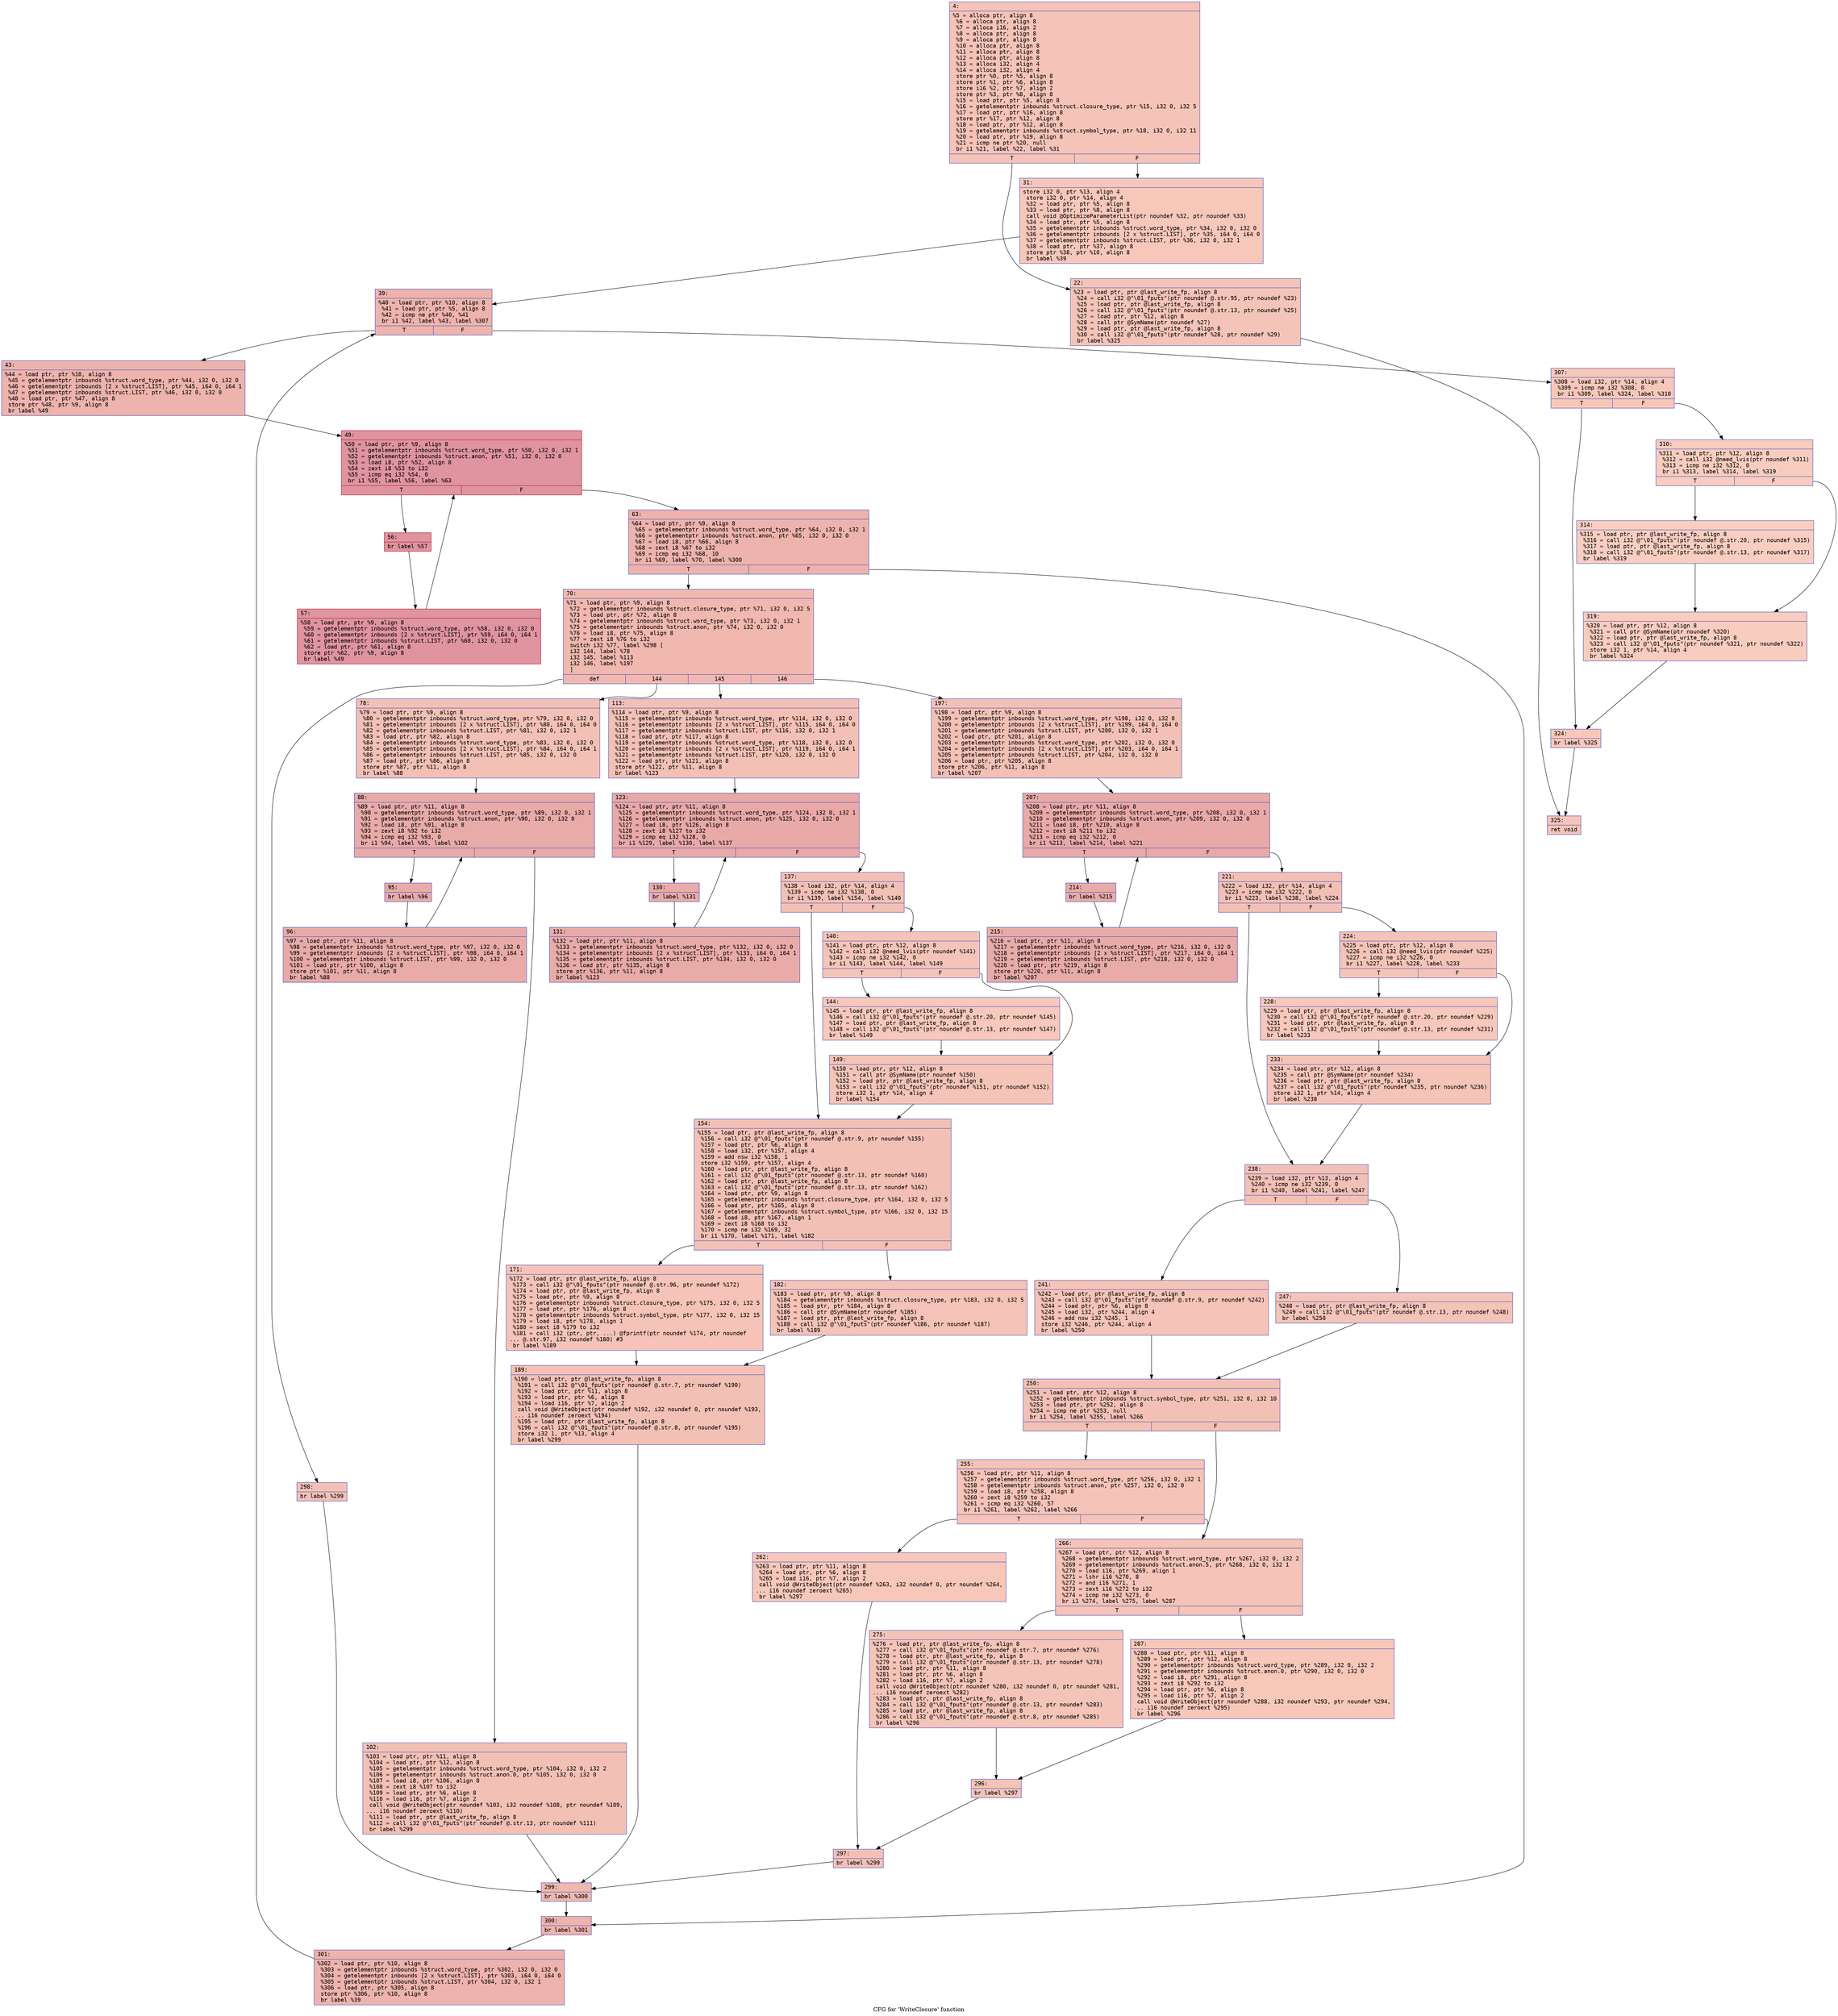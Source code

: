 digraph "CFG for 'WriteClosure' function" {
	label="CFG for 'WriteClosure' function";

	Node0x60000318ad00 [shape=record,color="#3d50c3ff", style=filled, fillcolor="#e8765c70" fontname="Courier",label="{4:\l|  %5 = alloca ptr, align 8\l  %6 = alloca ptr, align 8\l  %7 = alloca i16, align 2\l  %8 = alloca ptr, align 8\l  %9 = alloca ptr, align 8\l  %10 = alloca ptr, align 8\l  %11 = alloca ptr, align 8\l  %12 = alloca ptr, align 8\l  %13 = alloca i32, align 4\l  %14 = alloca i32, align 4\l  store ptr %0, ptr %5, align 8\l  store ptr %1, ptr %6, align 8\l  store i16 %2, ptr %7, align 2\l  store ptr %3, ptr %8, align 8\l  %15 = load ptr, ptr %5, align 8\l  %16 = getelementptr inbounds %struct.closure_type, ptr %15, i32 0, i32 5\l  %17 = load ptr, ptr %16, align 8\l  store ptr %17, ptr %12, align 8\l  %18 = load ptr, ptr %12, align 8\l  %19 = getelementptr inbounds %struct.symbol_type, ptr %18, i32 0, i32 11\l  %20 = load ptr, ptr %19, align 8\l  %21 = icmp ne ptr %20, null\l  br i1 %21, label %22, label %31\l|{<s0>T|<s1>F}}"];
	Node0x60000318ad00:s0 -> Node0x60000318ad50[tooltip="4 -> 22\nProbability 62.50%" ];
	Node0x60000318ad00:s1 -> Node0x60000318ada0[tooltip="4 -> 31\nProbability 37.50%" ];
	Node0x60000318ad50 [shape=record,color="#3d50c3ff", style=filled, fillcolor="#e97a5f70" fontname="Courier",label="{22:\l|  %23 = load ptr, ptr @last_write_fp, align 8\l  %24 = call i32 @\"\\01_fputs\"(ptr noundef @.str.95, ptr noundef %23)\l  %25 = load ptr, ptr @last_write_fp, align 8\l  %26 = call i32 @\"\\01_fputs\"(ptr noundef @.str.13, ptr noundef %25)\l  %27 = load ptr, ptr %12, align 8\l  %28 = call ptr @SymName(ptr noundef %27)\l  %29 = load ptr, ptr @last_write_fp, align 8\l  %30 = call i32 @\"\\01_fputs\"(ptr noundef %28, ptr noundef %29)\l  br label %325\l}"];
	Node0x60000318ad50 -> Node0x60000318be30[tooltip="22 -> 325\nProbability 100.00%" ];
	Node0x60000318ada0 [shape=record,color="#3d50c3ff", style=filled, fillcolor="#ec7f6370" fontname="Courier",label="{31:\l|  store i32 0, ptr %13, align 4\l  store i32 0, ptr %14, align 4\l  %32 = load ptr, ptr %5, align 8\l  %33 = load ptr, ptr %8, align 8\l  call void @OptimizeParameterList(ptr noundef %32, ptr noundef %33)\l  %34 = load ptr, ptr %5, align 8\l  %35 = getelementptr inbounds %struct.word_type, ptr %34, i32 0, i32 0\l  %36 = getelementptr inbounds [2 x %struct.LIST], ptr %35, i64 0, i64 0\l  %37 = getelementptr inbounds %struct.LIST, ptr %36, i32 0, i32 1\l  %38 = load ptr, ptr %37, align 8\l  store ptr %38, ptr %10, align 8\l  br label %39\l}"];
	Node0x60000318ada0 -> Node0x60000318adf0[tooltip="31 -> 39\nProbability 100.00%" ];
	Node0x60000318adf0 [shape=record,color="#3d50c3ff", style=filled, fillcolor="#d6524470" fontname="Courier",label="{39:\l|  %40 = load ptr, ptr %10, align 8\l  %41 = load ptr, ptr %5, align 8\l  %42 = icmp ne ptr %40, %41\l  br i1 %42, label %43, label %307\l|{<s0>T|<s1>F}}"];
	Node0x60000318adf0:s0 -> Node0x60000318ae40[tooltip="39 -> 43\nProbability 96.88%" ];
	Node0x60000318adf0:s1 -> Node0x60000318bca0[tooltip="39 -> 307\nProbability 3.12%" ];
	Node0x60000318ae40 [shape=record,color="#3d50c3ff", style=filled, fillcolor="#d6524470" fontname="Courier",label="{43:\l|  %44 = load ptr, ptr %10, align 8\l  %45 = getelementptr inbounds %struct.word_type, ptr %44, i32 0, i32 0\l  %46 = getelementptr inbounds [2 x %struct.LIST], ptr %45, i64 0, i64 1\l  %47 = getelementptr inbounds %struct.LIST, ptr %46, i32 0, i32 0\l  %48 = load ptr, ptr %47, align 8\l  store ptr %48, ptr %9, align 8\l  br label %49\l}"];
	Node0x60000318ae40 -> Node0x60000318ae90[tooltip="43 -> 49\nProbability 100.00%" ];
	Node0x60000318ae90 [shape=record,color="#b70d28ff", style=filled, fillcolor="#b70d2870" fontname="Courier",label="{49:\l|  %50 = load ptr, ptr %9, align 8\l  %51 = getelementptr inbounds %struct.word_type, ptr %50, i32 0, i32 1\l  %52 = getelementptr inbounds %struct.anon, ptr %51, i32 0, i32 0\l  %53 = load i8, ptr %52, align 8\l  %54 = zext i8 %53 to i32\l  %55 = icmp eq i32 %54, 0\l  br i1 %55, label %56, label %63\l|{<s0>T|<s1>F}}"];
	Node0x60000318ae90:s0 -> Node0x60000318aee0[tooltip="49 -> 56\nProbability 96.88%" ];
	Node0x60000318ae90:s1 -> Node0x60000318af80[tooltip="49 -> 63\nProbability 3.12%" ];
	Node0x60000318aee0 [shape=record,color="#b70d28ff", style=filled, fillcolor="#b70d2870" fontname="Courier",label="{56:\l|  br label %57\l}"];
	Node0x60000318aee0 -> Node0x60000318af30[tooltip="56 -> 57\nProbability 100.00%" ];
	Node0x60000318af30 [shape=record,color="#b70d28ff", style=filled, fillcolor="#b70d2870" fontname="Courier",label="{57:\l|  %58 = load ptr, ptr %9, align 8\l  %59 = getelementptr inbounds %struct.word_type, ptr %58, i32 0, i32 0\l  %60 = getelementptr inbounds [2 x %struct.LIST], ptr %59, i64 0, i64 1\l  %61 = getelementptr inbounds %struct.LIST, ptr %60, i32 0, i32 0\l  %62 = load ptr, ptr %61, align 8\l  store ptr %62, ptr %9, align 8\l  br label %49\l}"];
	Node0x60000318af30 -> Node0x60000318ae90[tooltip="57 -> 49\nProbability 100.00%" ];
	Node0x60000318af80 [shape=record,color="#3d50c3ff", style=filled, fillcolor="#d6524470" fontname="Courier",label="{63:\l|  %64 = load ptr, ptr %9, align 8\l  %65 = getelementptr inbounds %struct.word_type, ptr %64, i32 0, i32 1\l  %66 = getelementptr inbounds %struct.anon, ptr %65, i32 0, i32 0\l  %67 = load i8, ptr %66, align 8\l  %68 = zext i8 %67 to i32\l  %69 = icmp eq i32 %68, 10\l  br i1 %69, label %70, label %300\l|{<s0>T|<s1>F}}"];
	Node0x60000318af80:s0 -> Node0x60000318afd0[tooltip="63 -> 70\nProbability 50.00%" ];
	Node0x60000318af80:s1 -> Node0x60000318bc00[tooltip="63 -> 300\nProbability 50.00%" ];
	Node0x60000318afd0 [shape=record,color="#3d50c3ff", style=filled, fillcolor="#dc5d4a70" fontname="Courier",label="{70:\l|  %71 = load ptr, ptr %9, align 8\l  %72 = getelementptr inbounds %struct.closure_type, ptr %71, i32 0, i32 5\l  %73 = load ptr, ptr %72, align 8\l  %74 = getelementptr inbounds %struct.word_type, ptr %73, i32 0, i32 1\l  %75 = getelementptr inbounds %struct.anon, ptr %74, i32 0, i32 0\l  %76 = load i8, ptr %75, align 8\l  %77 = zext i8 %76 to i32\l  switch i32 %77, label %298 [\l    i32 144, label %78\l    i32 145, label %113\l    i32 146, label %197\l  ]\l|{<s0>def|<s1>144|<s2>145|<s3>146}}"];
	Node0x60000318afd0:s0 -> Node0x60000318bb60[tooltip="70 -> 298\nProbability 25.00%" ];
	Node0x60000318afd0:s1 -> Node0x60000318b020[tooltip="70 -> 78\nProbability 25.00%" ];
	Node0x60000318afd0:s2 -> Node0x60000318b1b0[tooltip="70 -> 113\nProbability 25.00%" ];
	Node0x60000318afd0:s3 -> Node0x60000318b570[tooltip="70 -> 197\nProbability 25.00%" ];
	Node0x60000318b020 [shape=record,color="#3d50c3ff", style=filled, fillcolor="#e5705870" fontname="Courier",label="{78:\l|  %79 = load ptr, ptr %9, align 8\l  %80 = getelementptr inbounds %struct.word_type, ptr %79, i32 0, i32 0\l  %81 = getelementptr inbounds [2 x %struct.LIST], ptr %80, i64 0, i64 0\l  %82 = getelementptr inbounds %struct.LIST, ptr %81, i32 0, i32 1\l  %83 = load ptr, ptr %82, align 8\l  %84 = getelementptr inbounds %struct.word_type, ptr %83, i32 0, i32 0\l  %85 = getelementptr inbounds [2 x %struct.LIST], ptr %84, i64 0, i64 1\l  %86 = getelementptr inbounds %struct.LIST, ptr %85, i32 0, i32 0\l  %87 = load ptr, ptr %86, align 8\l  store ptr %87, ptr %11, align 8\l  br label %88\l}"];
	Node0x60000318b020 -> Node0x60000318b070[tooltip="78 -> 88\nProbability 100.00%" ];
	Node0x60000318b070 [shape=record,color="#3d50c3ff", style=filled, fillcolor="#cc403a70" fontname="Courier",label="{88:\l|  %89 = load ptr, ptr %11, align 8\l  %90 = getelementptr inbounds %struct.word_type, ptr %89, i32 0, i32 1\l  %91 = getelementptr inbounds %struct.anon, ptr %90, i32 0, i32 0\l  %92 = load i8, ptr %91, align 8\l  %93 = zext i8 %92 to i32\l  %94 = icmp eq i32 %93, 0\l  br i1 %94, label %95, label %102\l|{<s0>T|<s1>F}}"];
	Node0x60000318b070:s0 -> Node0x60000318b0c0[tooltip="88 -> 95\nProbability 96.88%" ];
	Node0x60000318b070:s1 -> Node0x60000318b160[tooltip="88 -> 102\nProbability 3.12%" ];
	Node0x60000318b0c0 [shape=record,color="#3d50c3ff", style=filled, fillcolor="#cc403a70" fontname="Courier",label="{95:\l|  br label %96\l}"];
	Node0x60000318b0c0 -> Node0x60000318b110[tooltip="95 -> 96\nProbability 100.00%" ];
	Node0x60000318b110 [shape=record,color="#3d50c3ff", style=filled, fillcolor="#cc403a70" fontname="Courier",label="{96:\l|  %97 = load ptr, ptr %11, align 8\l  %98 = getelementptr inbounds %struct.word_type, ptr %97, i32 0, i32 0\l  %99 = getelementptr inbounds [2 x %struct.LIST], ptr %98, i64 0, i64 1\l  %100 = getelementptr inbounds %struct.LIST, ptr %99, i32 0, i32 0\l  %101 = load ptr, ptr %100, align 8\l  store ptr %101, ptr %11, align 8\l  br label %88\l}"];
	Node0x60000318b110 -> Node0x60000318b070[tooltip="96 -> 88\nProbability 100.00%" ];
	Node0x60000318b160 [shape=record,color="#3d50c3ff", style=filled, fillcolor="#e5705870" fontname="Courier",label="{102:\l|  %103 = load ptr, ptr %11, align 8\l  %104 = load ptr, ptr %12, align 8\l  %105 = getelementptr inbounds %struct.word_type, ptr %104, i32 0, i32 2\l  %106 = getelementptr inbounds %struct.anon.0, ptr %105, i32 0, i32 0\l  %107 = load i8, ptr %106, align 8\l  %108 = zext i8 %107 to i32\l  %109 = load ptr, ptr %6, align 8\l  %110 = load i16, ptr %7, align 2\l  call void @WriteObject(ptr noundef %103, i32 noundef %108, ptr noundef %109,\l... i16 noundef zeroext %110)\l  %111 = load ptr, ptr @last_write_fp, align 8\l  %112 = call i32 @\"\\01_fputs\"(ptr noundef @.str.13, ptr noundef %111)\l  br label %299\l}"];
	Node0x60000318b160 -> Node0x60000318bbb0[tooltip="102 -> 299\nProbability 100.00%" ];
	Node0x60000318b1b0 [shape=record,color="#3d50c3ff", style=filled, fillcolor="#e5705870" fontname="Courier",label="{113:\l|  %114 = load ptr, ptr %9, align 8\l  %115 = getelementptr inbounds %struct.word_type, ptr %114, i32 0, i32 0\l  %116 = getelementptr inbounds [2 x %struct.LIST], ptr %115, i64 0, i64 0\l  %117 = getelementptr inbounds %struct.LIST, ptr %116, i32 0, i32 1\l  %118 = load ptr, ptr %117, align 8\l  %119 = getelementptr inbounds %struct.word_type, ptr %118, i32 0, i32 0\l  %120 = getelementptr inbounds [2 x %struct.LIST], ptr %119, i64 0, i64 1\l  %121 = getelementptr inbounds %struct.LIST, ptr %120, i32 0, i32 0\l  %122 = load ptr, ptr %121, align 8\l  store ptr %122, ptr %11, align 8\l  br label %123\l}"];
	Node0x60000318b1b0 -> Node0x60000318b200[tooltip="113 -> 123\nProbability 100.00%" ];
	Node0x60000318b200 [shape=record,color="#3d50c3ff", style=filled, fillcolor="#ca3b3770" fontname="Courier",label="{123:\l|  %124 = load ptr, ptr %11, align 8\l  %125 = getelementptr inbounds %struct.word_type, ptr %124, i32 0, i32 1\l  %126 = getelementptr inbounds %struct.anon, ptr %125, i32 0, i32 0\l  %127 = load i8, ptr %126, align 8\l  %128 = zext i8 %127 to i32\l  %129 = icmp eq i32 %128, 0\l  br i1 %129, label %130, label %137\l|{<s0>T|<s1>F}}"];
	Node0x60000318b200:s0 -> Node0x60000318b250[tooltip="123 -> 130\nProbability 96.88%" ];
	Node0x60000318b200:s1 -> Node0x60000318b2f0[tooltip="123 -> 137\nProbability 3.12%" ];
	Node0x60000318b250 [shape=record,color="#3d50c3ff", style=filled, fillcolor="#cc403a70" fontname="Courier",label="{130:\l|  br label %131\l}"];
	Node0x60000318b250 -> Node0x60000318b2a0[tooltip="130 -> 131\nProbability 100.00%" ];
	Node0x60000318b2a0 [shape=record,color="#3d50c3ff", style=filled, fillcolor="#cc403a70" fontname="Courier",label="{131:\l|  %132 = load ptr, ptr %11, align 8\l  %133 = getelementptr inbounds %struct.word_type, ptr %132, i32 0, i32 0\l  %134 = getelementptr inbounds [2 x %struct.LIST], ptr %133, i64 0, i64 1\l  %135 = getelementptr inbounds %struct.LIST, ptr %134, i32 0, i32 0\l  %136 = load ptr, ptr %135, align 8\l  store ptr %136, ptr %11, align 8\l  br label %123\l}"];
	Node0x60000318b2a0 -> Node0x60000318b200[tooltip="131 -> 123\nProbability 100.00%" ];
	Node0x60000318b2f0 [shape=record,color="#3d50c3ff", style=filled, fillcolor="#e5705870" fontname="Courier",label="{137:\l|  %138 = load i32, ptr %14, align 4\l  %139 = icmp ne i32 %138, 0\l  br i1 %139, label %154, label %140\l|{<s0>T|<s1>F}}"];
	Node0x60000318b2f0:s0 -> Node0x60000318b430[tooltip="137 -> 154\nProbability 62.50%" ];
	Node0x60000318b2f0:s1 -> Node0x60000318b340[tooltip="137 -> 140\nProbability 37.50%" ];
	Node0x60000318b340 [shape=record,color="#3d50c3ff", style=filled, fillcolor="#e97a5f70" fontname="Courier",label="{140:\l|  %141 = load ptr, ptr %12, align 8\l  %142 = call i32 @need_lvis(ptr noundef %141)\l  %143 = icmp ne i32 %142, 0\l  br i1 %143, label %144, label %149\l|{<s0>T|<s1>F}}"];
	Node0x60000318b340:s0 -> Node0x60000318b390[tooltip="140 -> 144\nProbability 62.50%" ];
	Node0x60000318b340:s1 -> Node0x60000318b3e0[tooltip="140 -> 149\nProbability 37.50%" ];
	Node0x60000318b390 [shape=record,color="#3d50c3ff", style=filled, fillcolor="#ed836670" fontname="Courier",label="{144:\l|  %145 = load ptr, ptr @last_write_fp, align 8\l  %146 = call i32 @\"\\01_fputs\"(ptr noundef @.str.20, ptr noundef %145)\l  %147 = load ptr, ptr @last_write_fp, align 8\l  %148 = call i32 @\"\\01_fputs\"(ptr noundef @.str.13, ptr noundef %147)\l  br label %149\l}"];
	Node0x60000318b390 -> Node0x60000318b3e0[tooltip="144 -> 149\nProbability 100.00%" ];
	Node0x60000318b3e0 [shape=record,color="#3d50c3ff", style=filled, fillcolor="#e97a5f70" fontname="Courier",label="{149:\l|  %150 = load ptr, ptr %12, align 8\l  %151 = call ptr @SymName(ptr noundef %150)\l  %152 = load ptr, ptr @last_write_fp, align 8\l  %153 = call i32 @\"\\01_fputs\"(ptr noundef %151, ptr noundef %152)\l  store i32 1, ptr %14, align 4\l  br label %154\l}"];
	Node0x60000318b3e0 -> Node0x60000318b430[tooltip="149 -> 154\nProbability 100.00%" ];
	Node0x60000318b430 [shape=record,color="#3d50c3ff", style=filled, fillcolor="#e5705870" fontname="Courier",label="{154:\l|  %155 = load ptr, ptr @last_write_fp, align 8\l  %156 = call i32 @\"\\01_fputs\"(ptr noundef @.str.9, ptr noundef %155)\l  %157 = load ptr, ptr %6, align 8\l  %158 = load i32, ptr %157, align 4\l  %159 = add nsw i32 %158, 1\l  store i32 %159, ptr %157, align 4\l  %160 = load ptr, ptr @last_write_fp, align 8\l  %161 = call i32 @\"\\01_fputs\"(ptr noundef @.str.13, ptr noundef %160)\l  %162 = load ptr, ptr @last_write_fp, align 8\l  %163 = call i32 @\"\\01_fputs\"(ptr noundef @.str.13, ptr noundef %162)\l  %164 = load ptr, ptr %9, align 8\l  %165 = getelementptr inbounds %struct.closure_type, ptr %164, i32 0, i32 5\l  %166 = load ptr, ptr %165, align 8\l  %167 = getelementptr inbounds %struct.symbol_type, ptr %166, i32 0, i32 15\l  %168 = load i8, ptr %167, align 1\l  %169 = zext i8 %168 to i32\l  %170 = icmp ne i32 %169, 32\l  br i1 %170, label %171, label %182\l|{<s0>T|<s1>F}}"];
	Node0x60000318b430:s0 -> Node0x60000318b480[tooltip="154 -> 171\nProbability 50.00%" ];
	Node0x60000318b430:s1 -> Node0x60000318b4d0[tooltip="154 -> 182\nProbability 50.00%" ];
	Node0x60000318b480 [shape=record,color="#3d50c3ff", style=filled, fillcolor="#e8765c70" fontname="Courier",label="{171:\l|  %172 = load ptr, ptr @last_write_fp, align 8\l  %173 = call i32 @\"\\01_fputs\"(ptr noundef @.str.96, ptr noundef %172)\l  %174 = load ptr, ptr @last_write_fp, align 8\l  %175 = load ptr, ptr %9, align 8\l  %176 = getelementptr inbounds %struct.closure_type, ptr %175, i32 0, i32 5\l  %177 = load ptr, ptr %176, align 8\l  %178 = getelementptr inbounds %struct.symbol_type, ptr %177, i32 0, i32 15\l  %179 = load i8, ptr %178, align 1\l  %180 = sext i8 %179 to i32\l  %181 = call i32 (ptr, ptr, ...) @fprintf(ptr noundef %174, ptr noundef\l... @.str.97, i32 noundef %180) #3\l  br label %189\l}"];
	Node0x60000318b480 -> Node0x60000318b520[tooltip="171 -> 189\nProbability 100.00%" ];
	Node0x60000318b4d0 [shape=record,color="#3d50c3ff", style=filled, fillcolor="#e8765c70" fontname="Courier",label="{182:\l|  %183 = load ptr, ptr %9, align 8\l  %184 = getelementptr inbounds %struct.closure_type, ptr %183, i32 0, i32 5\l  %185 = load ptr, ptr %184, align 8\l  %186 = call ptr @SymName(ptr noundef %185)\l  %187 = load ptr, ptr @last_write_fp, align 8\l  %188 = call i32 @\"\\01_fputs\"(ptr noundef %186, ptr noundef %187)\l  br label %189\l}"];
	Node0x60000318b4d0 -> Node0x60000318b520[tooltip="182 -> 189\nProbability 100.00%" ];
	Node0x60000318b520 [shape=record,color="#3d50c3ff", style=filled, fillcolor="#e5705870" fontname="Courier",label="{189:\l|  %190 = load ptr, ptr @last_write_fp, align 8\l  %191 = call i32 @\"\\01_fputs\"(ptr noundef @.str.7, ptr noundef %190)\l  %192 = load ptr, ptr %11, align 8\l  %193 = load ptr, ptr %6, align 8\l  %194 = load i16, ptr %7, align 2\l  call void @WriteObject(ptr noundef %192, i32 noundef 0, ptr noundef %193,\l... i16 noundef zeroext %194)\l  %195 = load ptr, ptr @last_write_fp, align 8\l  %196 = call i32 @\"\\01_fputs\"(ptr noundef @.str.8, ptr noundef %195)\l  store i32 1, ptr %13, align 4\l  br label %299\l}"];
	Node0x60000318b520 -> Node0x60000318bbb0[tooltip="189 -> 299\nProbability 100.00%" ];
	Node0x60000318b570 [shape=record,color="#3d50c3ff", style=filled, fillcolor="#e5705870" fontname="Courier",label="{197:\l|  %198 = load ptr, ptr %9, align 8\l  %199 = getelementptr inbounds %struct.word_type, ptr %198, i32 0, i32 0\l  %200 = getelementptr inbounds [2 x %struct.LIST], ptr %199, i64 0, i64 0\l  %201 = getelementptr inbounds %struct.LIST, ptr %200, i32 0, i32 1\l  %202 = load ptr, ptr %201, align 8\l  %203 = getelementptr inbounds %struct.word_type, ptr %202, i32 0, i32 0\l  %204 = getelementptr inbounds [2 x %struct.LIST], ptr %203, i64 0, i64 1\l  %205 = getelementptr inbounds %struct.LIST, ptr %204, i32 0, i32 0\l  %206 = load ptr, ptr %205, align 8\l  store ptr %206, ptr %11, align 8\l  br label %207\l}"];
	Node0x60000318b570 -> Node0x60000318b5c0[tooltip="197 -> 207\nProbability 100.00%" ];
	Node0x60000318b5c0 [shape=record,color="#3d50c3ff", style=filled, fillcolor="#ca3b3770" fontname="Courier",label="{207:\l|  %208 = load ptr, ptr %11, align 8\l  %209 = getelementptr inbounds %struct.word_type, ptr %208, i32 0, i32 1\l  %210 = getelementptr inbounds %struct.anon, ptr %209, i32 0, i32 0\l  %211 = load i8, ptr %210, align 8\l  %212 = zext i8 %211 to i32\l  %213 = icmp eq i32 %212, 0\l  br i1 %213, label %214, label %221\l|{<s0>T|<s1>F}}"];
	Node0x60000318b5c0:s0 -> Node0x60000318b610[tooltip="207 -> 214\nProbability 96.88%" ];
	Node0x60000318b5c0:s1 -> Node0x60000318b6b0[tooltip="207 -> 221\nProbability 3.12%" ];
	Node0x60000318b610 [shape=record,color="#3d50c3ff", style=filled, fillcolor="#cc403a70" fontname="Courier",label="{214:\l|  br label %215\l}"];
	Node0x60000318b610 -> Node0x60000318b660[tooltip="214 -> 215\nProbability 100.00%" ];
	Node0x60000318b660 [shape=record,color="#3d50c3ff", style=filled, fillcolor="#cc403a70" fontname="Courier",label="{215:\l|  %216 = load ptr, ptr %11, align 8\l  %217 = getelementptr inbounds %struct.word_type, ptr %216, i32 0, i32 0\l  %218 = getelementptr inbounds [2 x %struct.LIST], ptr %217, i64 0, i64 1\l  %219 = getelementptr inbounds %struct.LIST, ptr %218, i32 0, i32 0\l  %220 = load ptr, ptr %219, align 8\l  store ptr %220, ptr %11, align 8\l  br label %207\l}"];
	Node0x60000318b660 -> Node0x60000318b5c0[tooltip="215 -> 207\nProbability 100.00%" ];
	Node0x60000318b6b0 [shape=record,color="#3d50c3ff", style=filled, fillcolor="#e5705870" fontname="Courier",label="{221:\l|  %222 = load i32, ptr %14, align 4\l  %223 = icmp ne i32 %222, 0\l  br i1 %223, label %238, label %224\l|{<s0>T|<s1>F}}"];
	Node0x60000318b6b0:s0 -> Node0x60000318b7f0[tooltip="221 -> 238\nProbability 62.50%" ];
	Node0x60000318b6b0:s1 -> Node0x60000318b700[tooltip="221 -> 224\nProbability 37.50%" ];
	Node0x60000318b700 [shape=record,color="#3d50c3ff", style=filled, fillcolor="#e97a5f70" fontname="Courier",label="{224:\l|  %225 = load ptr, ptr %12, align 8\l  %226 = call i32 @need_lvis(ptr noundef %225)\l  %227 = icmp ne i32 %226, 0\l  br i1 %227, label %228, label %233\l|{<s0>T|<s1>F}}"];
	Node0x60000318b700:s0 -> Node0x60000318b750[tooltip="224 -> 228\nProbability 62.50%" ];
	Node0x60000318b700:s1 -> Node0x60000318b7a0[tooltip="224 -> 233\nProbability 37.50%" ];
	Node0x60000318b750 [shape=record,color="#3d50c3ff", style=filled, fillcolor="#ed836670" fontname="Courier",label="{228:\l|  %229 = load ptr, ptr @last_write_fp, align 8\l  %230 = call i32 @\"\\01_fputs\"(ptr noundef @.str.20, ptr noundef %229)\l  %231 = load ptr, ptr @last_write_fp, align 8\l  %232 = call i32 @\"\\01_fputs\"(ptr noundef @.str.13, ptr noundef %231)\l  br label %233\l}"];
	Node0x60000318b750 -> Node0x60000318b7a0[tooltip="228 -> 233\nProbability 100.00%" ];
	Node0x60000318b7a0 [shape=record,color="#3d50c3ff", style=filled, fillcolor="#e97a5f70" fontname="Courier",label="{233:\l|  %234 = load ptr, ptr %12, align 8\l  %235 = call ptr @SymName(ptr noundef %234)\l  %236 = load ptr, ptr @last_write_fp, align 8\l  %237 = call i32 @\"\\01_fputs\"(ptr noundef %235, ptr noundef %236)\l  store i32 1, ptr %14, align 4\l  br label %238\l}"];
	Node0x60000318b7a0 -> Node0x60000318b7f0[tooltip="233 -> 238\nProbability 100.00%" ];
	Node0x60000318b7f0 [shape=record,color="#3d50c3ff", style=filled, fillcolor="#e5705870" fontname="Courier",label="{238:\l|  %239 = load i32, ptr %13, align 4\l  %240 = icmp ne i32 %239, 0\l  br i1 %240, label %241, label %247\l|{<s0>T|<s1>F}}"];
	Node0x60000318b7f0:s0 -> Node0x60000318b840[tooltip="238 -> 241\nProbability 62.50%" ];
	Node0x60000318b7f0:s1 -> Node0x60000318b890[tooltip="238 -> 247\nProbability 37.50%" ];
	Node0x60000318b840 [shape=record,color="#3d50c3ff", style=filled, fillcolor="#e8765c70" fontname="Courier",label="{241:\l|  %242 = load ptr, ptr @last_write_fp, align 8\l  %243 = call i32 @\"\\01_fputs\"(ptr noundef @.str.9, ptr noundef %242)\l  %244 = load ptr, ptr %6, align 8\l  %245 = load i32, ptr %244, align 4\l  %246 = add nsw i32 %245, 1\l  store i32 %246, ptr %244, align 4\l  br label %250\l}"];
	Node0x60000318b840 -> Node0x60000318b8e0[tooltip="241 -> 250\nProbability 100.00%" ];
	Node0x60000318b890 [shape=record,color="#3d50c3ff", style=filled, fillcolor="#e97a5f70" fontname="Courier",label="{247:\l|  %248 = load ptr, ptr @last_write_fp, align 8\l  %249 = call i32 @\"\\01_fputs\"(ptr noundef @.str.13, ptr noundef %248)\l  br label %250\l}"];
	Node0x60000318b890 -> Node0x60000318b8e0[tooltip="247 -> 250\nProbability 100.00%" ];
	Node0x60000318b8e0 [shape=record,color="#3d50c3ff", style=filled, fillcolor="#e5705870" fontname="Courier",label="{250:\l|  %251 = load ptr, ptr %12, align 8\l  %252 = getelementptr inbounds %struct.symbol_type, ptr %251, i32 0, i32 10\l  %253 = load ptr, ptr %252, align 8\l  %254 = icmp ne ptr %253, null\l  br i1 %254, label %255, label %266\l|{<s0>T|<s1>F}}"];
	Node0x60000318b8e0:s0 -> Node0x60000318b930[tooltip="250 -> 255\nProbability 62.50%" ];
	Node0x60000318b8e0:s1 -> Node0x60000318b9d0[tooltip="250 -> 266\nProbability 37.50%" ];
	Node0x60000318b930 [shape=record,color="#3d50c3ff", style=filled, fillcolor="#e8765c70" fontname="Courier",label="{255:\l|  %256 = load ptr, ptr %11, align 8\l  %257 = getelementptr inbounds %struct.word_type, ptr %256, i32 0, i32 1\l  %258 = getelementptr inbounds %struct.anon, ptr %257, i32 0, i32 0\l  %259 = load i8, ptr %258, align 8\l  %260 = zext i8 %259 to i32\l  %261 = icmp eq i32 %260, 57\l  br i1 %261, label %262, label %266\l|{<s0>T|<s1>F}}"];
	Node0x60000318b930:s0 -> Node0x60000318b980[tooltip="255 -> 262\nProbability 50.00%" ];
	Node0x60000318b930:s1 -> Node0x60000318b9d0[tooltip="255 -> 266\nProbability 50.00%" ];
	Node0x60000318b980 [shape=record,color="#3d50c3ff", style=filled, fillcolor="#ec7f6370" fontname="Courier",label="{262:\l|  %263 = load ptr, ptr %11, align 8\l  %264 = load ptr, ptr %6, align 8\l  %265 = load i16, ptr %7, align 2\l  call void @WriteObject(ptr noundef %263, i32 noundef 0, ptr noundef %264,\l... i16 noundef zeroext %265)\l  br label %297\l}"];
	Node0x60000318b980 -> Node0x60000318bb10[tooltip="262 -> 297\nProbability 100.00%" ];
	Node0x60000318b9d0 [shape=record,color="#3d50c3ff", style=filled, fillcolor="#e8765c70" fontname="Courier",label="{266:\l|  %267 = load ptr, ptr %12, align 8\l  %268 = getelementptr inbounds %struct.word_type, ptr %267, i32 0, i32 2\l  %269 = getelementptr inbounds %struct.anon.5, ptr %268, i32 0, i32 1\l  %270 = load i16, ptr %269, align 1\l  %271 = lshr i16 %270, 8\l  %272 = and i16 %271, 1\l  %273 = zext i16 %272 to i32\l  %274 = icmp ne i32 %273, 0\l  br i1 %274, label %275, label %287\l|{<s0>T|<s1>F}}"];
	Node0x60000318b9d0:s0 -> Node0x60000318ba20[tooltip="266 -> 275\nProbability 62.50%" ];
	Node0x60000318b9d0:s1 -> Node0x60000318ba70[tooltip="266 -> 287\nProbability 37.50%" ];
	Node0x60000318ba20 [shape=record,color="#3d50c3ff", style=filled, fillcolor="#e97a5f70" fontname="Courier",label="{275:\l|  %276 = load ptr, ptr @last_write_fp, align 8\l  %277 = call i32 @\"\\01_fputs\"(ptr noundef @.str.7, ptr noundef %276)\l  %278 = load ptr, ptr @last_write_fp, align 8\l  %279 = call i32 @\"\\01_fputs\"(ptr noundef @.str.13, ptr noundef %278)\l  %280 = load ptr, ptr %11, align 8\l  %281 = load ptr, ptr %6, align 8\l  %282 = load i16, ptr %7, align 2\l  call void @WriteObject(ptr noundef %280, i32 noundef 0, ptr noundef %281,\l... i16 noundef zeroext %282)\l  %283 = load ptr, ptr @last_write_fp, align 8\l  %284 = call i32 @\"\\01_fputs\"(ptr noundef @.str.13, ptr noundef %283)\l  %285 = load ptr, ptr @last_write_fp, align 8\l  %286 = call i32 @\"\\01_fputs\"(ptr noundef @.str.8, ptr noundef %285)\l  br label %296\l}"];
	Node0x60000318ba20 -> Node0x60000318bac0[tooltip="275 -> 296\nProbability 100.00%" ];
	Node0x60000318ba70 [shape=record,color="#3d50c3ff", style=filled, fillcolor="#ec7f6370" fontname="Courier",label="{287:\l|  %288 = load ptr, ptr %11, align 8\l  %289 = load ptr, ptr %12, align 8\l  %290 = getelementptr inbounds %struct.word_type, ptr %289, i32 0, i32 2\l  %291 = getelementptr inbounds %struct.anon.0, ptr %290, i32 0, i32 0\l  %292 = load i8, ptr %291, align 8\l  %293 = zext i8 %292 to i32\l  %294 = load ptr, ptr %6, align 8\l  %295 = load i16, ptr %7, align 2\l  call void @WriteObject(ptr noundef %288, i32 noundef %293, ptr noundef %294,\l... i16 noundef zeroext %295)\l  br label %296\l}"];
	Node0x60000318ba70 -> Node0x60000318bac0[tooltip="287 -> 296\nProbability 100.00%" ];
	Node0x60000318bac0 [shape=record,color="#3d50c3ff", style=filled, fillcolor="#e8765c70" fontname="Courier",label="{296:\l|  br label %297\l}"];
	Node0x60000318bac0 -> Node0x60000318bb10[tooltip="296 -> 297\nProbability 100.00%" ];
	Node0x60000318bb10 [shape=record,color="#3d50c3ff", style=filled, fillcolor="#e5705870" fontname="Courier",label="{297:\l|  br label %299\l}"];
	Node0x60000318bb10 -> Node0x60000318bbb0[tooltip="297 -> 299\nProbability 100.00%" ];
	Node0x60000318bb60 [shape=record,color="#3d50c3ff", style=filled, fillcolor="#e5705870" fontname="Courier",label="{298:\l|  br label %299\l}"];
	Node0x60000318bb60 -> Node0x60000318bbb0[tooltip="298 -> 299\nProbability 100.00%" ];
	Node0x60000318bbb0 [shape=record,color="#3d50c3ff", style=filled, fillcolor="#dc5d4a70" fontname="Courier",label="{299:\l|  br label %300\l}"];
	Node0x60000318bbb0 -> Node0x60000318bc00[tooltip="299 -> 300\nProbability 100.00%" ];
	Node0x60000318bc00 [shape=record,color="#3d50c3ff", style=filled, fillcolor="#d6524470" fontname="Courier",label="{300:\l|  br label %301\l}"];
	Node0x60000318bc00 -> Node0x60000318bc50[tooltip="300 -> 301\nProbability 100.00%" ];
	Node0x60000318bc50 [shape=record,color="#3d50c3ff", style=filled, fillcolor="#d6524470" fontname="Courier",label="{301:\l|  %302 = load ptr, ptr %10, align 8\l  %303 = getelementptr inbounds %struct.word_type, ptr %302, i32 0, i32 0\l  %304 = getelementptr inbounds [2 x %struct.LIST], ptr %303, i64 0, i64 0\l  %305 = getelementptr inbounds %struct.LIST, ptr %304, i32 0, i32 1\l  %306 = load ptr, ptr %305, align 8\l  store ptr %306, ptr %10, align 8\l  br label %39\l}"];
	Node0x60000318bc50 -> Node0x60000318adf0[tooltip="301 -> 39\nProbability 100.00%" ];
	Node0x60000318bca0 [shape=record,color="#3d50c3ff", style=filled, fillcolor="#ec7f6370" fontname="Courier",label="{307:\l|  %308 = load i32, ptr %14, align 4\l  %309 = icmp ne i32 %308, 0\l  br i1 %309, label %324, label %310\l|{<s0>T|<s1>F}}"];
	Node0x60000318bca0:s0 -> Node0x60000318bde0[tooltip="307 -> 324\nProbability 62.50%" ];
	Node0x60000318bca0:s1 -> Node0x60000318bcf0[tooltip="307 -> 310\nProbability 37.50%" ];
	Node0x60000318bcf0 [shape=record,color="#3d50c3ff", style=filled, fillcolor="#f08b6e70" fontname="Courier",label="{310:\l|  %311 = load ptr, ptr %12, align 8\l  %312 = call i32 @need_lvis(ptr noundef %311)\l  %313 = icmp ne i32 %312, 0\l  br i1 %313, label %314, label %319\l|{<s0>T|<s1>F}}"];
	Node0x60000318bcf0:s0 -> Node0x60000318bd40[tooltip="310 -> 314\nProbability 62.50%" ];
	Node0x60000318bcf0:s1 -> Node0x60000318bd90[tooltip="310 -> 319\nProbability 37.50%" ];
	Node0x60000318bd40 [shape=record,color="#3d50c3ff", style=filled, fillcolor="#f2907270" fontname="Courier",label="{314:\l|  %315 = load ptr, ptr @last_write_fp, align 8\l  %316 = call i32 @\"\\01_fputs\"(ptr noundef @.str.20, ptr noundef %315)\l  %317 = load ptr, ptr @last_write_fp, align 8\l  %318 = call i32 @\"\\01_fputs\"(ptr noundef @.str.13, ptr noundef %317)\l  br label %319\l}"];
	Node0x60000318bd40 -> Node0x60000318bd90[tooltip="314 -> 319\nProbability 100.00%" ];
	Node0x60000318bd90 [shape=record,color="#3d50c3ff", style=filled, fillcolor="#f08b6e70" fontname="Courier",label="{319:\l|  %320 = load ptr, ptr %12, align 8\l  %321 = call ptr @SymName(ptr noundef %320)\l  %322 = load ptr, ptr @last_write_fp, align 8\l  %323 = call i32 @\"\\01_fputs\"(ptr noundef %321, ptr noundef %322)\l  store i32 1, ptr %14, align 4\l  br label %324\l}"];
	Node0x60000318bd90 -> Node0x60000318bde0[tooltip="319 -> 324\nProbability 100.00%" ];
	Node0x60000318bde0 [shape=record,color="#3d50c3ff", style=filled, fillcolor="#ec7f6370" fontname="Courier",label="{324:\l|  br label %325\l}"];
	Node0x60000318bde0 -> Node0x60000318be30[tooltip="324 -> 325\nProbability 100.00%" ];
	Node0x60000318be30 [shape=record,color="#3d50c3ff", style=filled, fillcolor="#e8765c70" fontname="Courier",label="{325:\l|  ret void\l}"];
}
